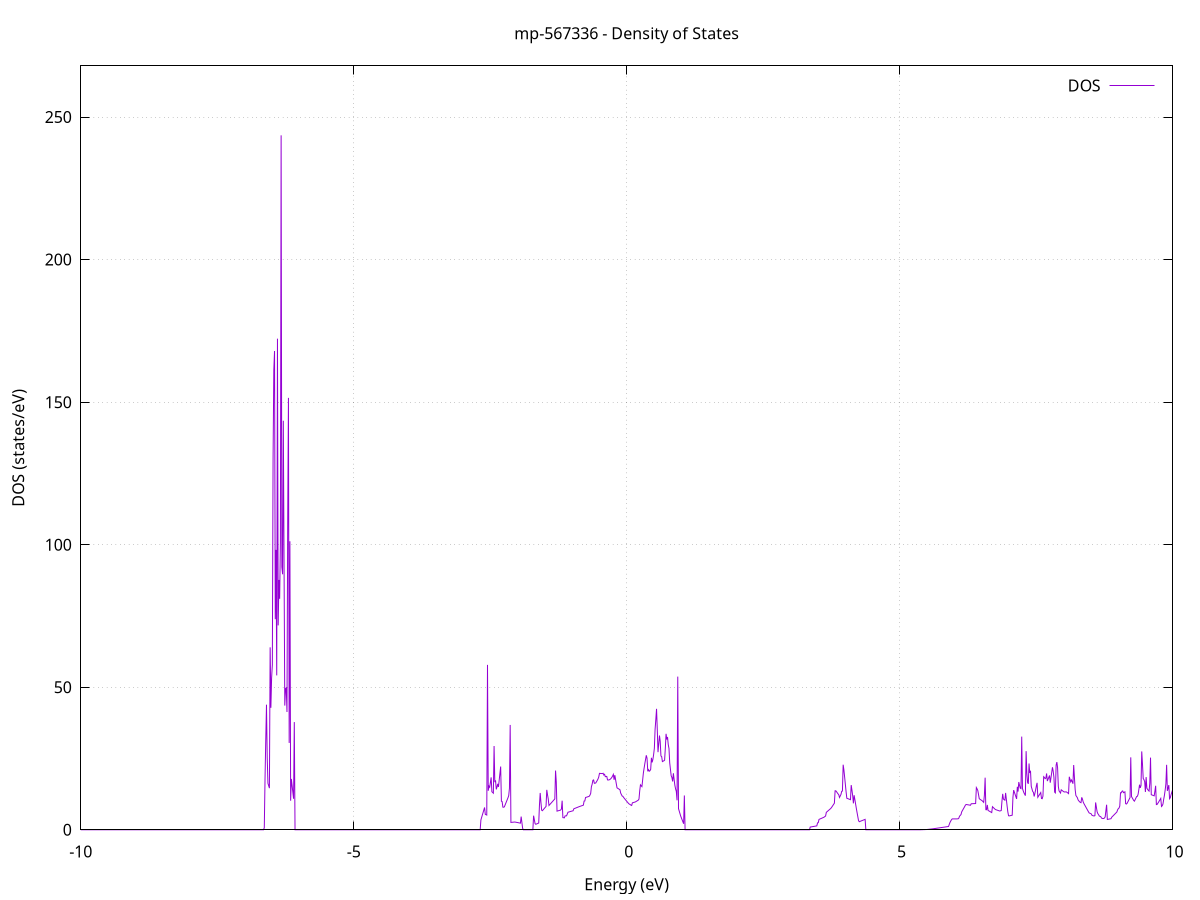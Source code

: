 set title 'mp-567336 - Density of States'
set xlabel 'Energy (eV)'
set ylabel 'DOS (states/eV)'
set grid
set xrange [-10:10]
set yrange [0:267.946]
set xzeroaxis lt -1
set terminal png size 800,600
set output 'mp-567336_dos_gnuplot.png'
plot '-' using 1:2 with lines title 'DOS'
-12.108300 0.000000
-12.094900 0.000000
-12.081500 0.000000
-12.068100 0.000000
-12.054700 0.000000
-12.041300 0.000000
-12.027900 0.000000
-12.014500 0.000000
-12.001100 0.000000
-11.987700 0.000000
-11.974200 0.000000
-11.960800 0.000000
-11.947400 0.000000
-11.934000 0.000000
-11.920600 0.000000
-11.907200 0.000000
-11.893800 0.000000
-11.880400 0.000000
-11.867000 0.000000
-11.853600 0.000000
-11.840200 0.000000
-11.826800 0.000000
-11.813400 0.000000
-11.800000 0.000000
-11.786600 0.000000
-11.773100 0.000000
-11.759700 0.000000
-11.746300 0.000000
-11.732900 0.000000
-11.719500 0.000000
-11.706100 0.000000
-11.692700 0.000000
-11.679300 0.000000
-11.665900 0.000000
-11.652500 0.000000
-11.639100 0.000000
-11.625700 0.000000
-11.612300 0.000000
-11.598900 0.000000
-11.585400 0.000000
-11.572000 0.000000
-11.558600 0.000000
-11.545200 0.000000
-11.531800 0.000000
-11.518400 0.000000
-11.505000 0.000000
-11.491600 0.000000
-11.478200 0.000000
-11.464800 0.000000
-11.451400 0.000000
-11.438000 0.000000
-11.424600 0.000000
-11.411200 0.000000
-11.397800 0.000000
-11.384300 0.000000
-11.370900 0.000000
-11.357500 0.000000
-11.344100 0.000000
-11.330700 0.000000
-11.317300 0.000000
-11.303900 0.000000
-11.290500 0.000000
-11.277100 0.000000
-11.263700 0.000000
-11.250300 0.000000
-11.236900 0.000000
-11.223500 0.000000
-11.210100 0.000000
-11.196600 0.000000
-11.183200 0.000000
-11.169800 0.000000
-11.156400 0.000000
-11.143000 0.000000
-11.129600 0.000000
-11.116200 0.000000
-11.102800 0.000000
-11.089400 0.000000
-11.076000 0.000000
-11.062600 0.000000
-11.049200 0.000000
-11.035800 0.000000
-11.022400 0.000000
-11.009000 0.000000
-10.995500 0.000000
-10.982100 0.000000
-10.968700 0.000000
-10.955300 0.000000
-10.941900 0.000000
-10.928500 0.000000
-10.915100 0.000000
-10.901700 0.000000
-10.888300 0.044000
-10.874900 0.528100
-10.861500 1.012100
-10.848100 1.496200
-10.834700 1.980200
-10.821300 2.464300
-10.807800 2.948300
-10.794400 1.792000
-10.781000 1.860100
-10.767600 2.034700
-10.754200 3.066100
-10.740800 4.118000
-10.727400 5.169900
-10.714000 6.221700
-10.700600 7.273600
-10.687200 7.020100
-10.673800 6.034100
-10.660400 6.254500
-10.647000 6.496200
-10.633600 7.215400
-10.620200 7.955800
-10.606700 8.696100
-10.593300 9.433700
-10.579900 10.171300
-10.566500 10.908900
-10.553100 10.004100
-10.539700 10.380100
-10.526300 10.803100
-10.512900 11.226100
-10.499500 11.649100
-10.486100 12.088500
-10.472700 12.549500
-10.459300 14.502900
-10.445900 15.724400
-10.432500 19.406600
-10.419000 32.897900
-10.405600 30.568200
-10.392200 31.317600
-10.378800 29.403000
-10.365400 25.674700
-10.352000 53.241000
-10.338600 37.093900
-10.325200 20.774800
-10.311800 25.444500
-10.298400 51.560500
-10.285000 44.256700
-10.271600 43.126700
-10.258200 43.792500
-10.244800 77.708500
-10.231400 99.874400
-10.217900 54.862200
-10.204500 9.368300
-10.191100 9.224200
-10.177700 22.192000
-10.164300 20.616900
-10.150900 20.363000
-10.137500 21.988000
-10.124100 35.799500
-10.110700 269.556000
-10.097300 22.916000
-10.083900 0.000000
-10.070500 0.000000
-10.057100 0.000000
-10.043700 0.000000
-10.030200 0.000000
-10.016800 0.000000
-10.003400 0.000000
-9.990000 0.000000
-9.976600 0.000000
-9.963200 0.000000
-9.949800 0.000000
-9.936400 0.000000
-9.923000 0.000000
-9.909600 0.000000
-9.896200 0.000000
-9.882800 0.000000
-9.869400 0.000000
-9.856000 0.000000
-9.842600 0.000000
-9.829100 0.000000
-9.815700 0.000000
-9.802300 0.000000
-9.788900 0.000000
-9.775500 0.000000
-9.762100 0.000000
-9.748700 0.000000
-9.735300 0.000000
-9.721900 0.000000
-9.708500 0.000000
-9.695100 0.000000
-9.681700 0.000000
-9.668300 0.000000
-9.654900 0.000000
-9.641400 0.000000
-9.628000 0.000000
-9.614600 0.000000
-9.601200 0.000000
-9.587800 0.000000
-9.574400 0.000000
-9.561000 0.000000
-9.547600 0.000000
-9.534200 0.000000
-9.520800 0.000000
-9.507400 0.000000
-9.494000 0.000000
-9.480600 0.000000
-9.467200 0.000000
-9.453800 0.000000
-9.440300 0.000000
-9.426900 0.000000
-9.413500 0.000000
-9.400100 0.000000
-9.386700 0.000000
-9.373300 0.000000
-9.359900 0.000000
-9.346500 0.000000
-9.333100 0.000000
-9.319700 0.000000
-9.306300 0.000000
-9.292900 0.000000
-9.279500 0.000000
-9.266100 0.000000
-9.252600 0.000000
-9.239200 0.000000
-9.225800 0.000000
-9.212400 0.000000
-9.199000 0.000000
-9.185600 0.000000
-9.172200 0.000000
-9.158800 0.000000
-9.145400 0.000000
-9.132000 0.000000
-9.118600 0.000000
-9.105200 0.000000
-9.091800 0.000000
-9.078400 0.000000
-9.065000 0.000000
-9.051500 0.000000
-9.038100 0.000000
-9.024700 0.000000
-9.011300 0.000000
-8.997900 0.000000
-8.984500 0.000000
-8.971100 0.000000
-8.957700 0.000000
-8.944300 0.000000
-8.930900 0.000000
-8.917500 0.000000
-8.904100 0.000000
-8.890700 0.000000
-8.877300 0.000000
-8.863800 0.000000
-8.850400 0.000000
-8.837000 0.000000
-8.823600 0.000000
-8.810200 0.000000
-8.796800 0.000000
-8.783400 0.000000
-8.770000 0.000000
-8.756600 0.000000
-8.743200 0.000000
-8.729800 0.000000
-8.716400 0.000000
-8.703000 0.000000
-8.689600 0.000000
-8.676200 0.000000
-8.662700 0.000000
-8.649300 0.000000
-8.635900 0.000000
-8.622500 0.000000
-8.609100 0.000000
-8.595700 0.000000
-8.582300 0.000000
-8.568900 0.000000
-8.555500 0.000000
-8.542100 0.000000
-8.528700 0.000000
-8.515300 0.000000
-8.501900 0.000000
-8.488500 0.000000
-8.475000 0.000000
-8.461600 0.000000
-8.448200 0.000000
-8.434800 0.000000
-8.421400 0.000000
-8.408000 0.000000
-8.394600 0.000000
-8.381200 0.000000
-8.367800 0.000000
-8.354400 0.000000
-8.341000 0.000000
-8.327600 0.000000
-8.314200 0.000000
-8.300800 0.000000
-8.287400 0.000000
-8.273900 0.000000
-8.260500 0.000000
-8.247100 0.000000
-8.233700 0.000000
-8.220300 0.000000
-8.206900 0.000000
-8.193500 0.000000
-8.180100 0.000000
-8.166700 0.000000
-8.153300 0.000000
-8.139900 0.000000
-8.126500 0.000000
-8.113100 0.000000
-8.099700 0.000000
-8.086200 0.000000
-8.072800 0.000000
-8.059400 0.000000
-8.046000 0.000000
-8.032600 0.000000
-8.019200 0.000000
-8.005800 0.000000
-7.992400 0.000000
-7.979000 0.000000
-7.965600 0.000000
-7.952200 0.000000
-7.938800 0.000000
-7.925400 0.000000
-7.912000 0.000000
-7.898600 0.000000
-7.885100 0.000000
-7.871700 0.000000
-7.858300 0.000000
-7.844900 0.000000
-7.831500 0.000000
-7.818100 0.000000
-7.804700 0.000000
-7.791300 0.000000
-7.777900 0.000000
-7.764500 0.000000
-7.751100 0.000000
-7.737700 0.000000
-7.724300 0.000000
-7.710900 0.000000
-7.697400 0.000000
-7.684000 0.000000
-7.670600 0.000000
-7.657200 0.000000
-7.643800 0.000000
-7.630400 0.000000
-7.617000 0.000000
-7.603600 0.000000
-7.590200 0.000000
-7.576800 0.000000
-7.563400 0.000000
-7.550000 0.000000
-7.536600 0.000000
-7.523200 0.000000
-7.509800 0.000000
-7.496300 0.000000
-7.482900 0.000000
-7.469500 0.000000
-7.456100 0.000000
-7.442700 0.000000
-7.429300 0.000000
-7.415900 0.000000
-7.402500 0.000000
-7.389100 0.000000
-7.375700 0.000000
-7.362300 0.000000
-7.348900 0.000000
-7.335500 0.000000
-7.322100 0.000000
-7.308600 0.000000
-7.295200 0.000000
-7.281800 0.000000
-7.268400 0.000000
-7.255000 0.000000
-7.241600 0.000000
-7.228200 0.000000
-7.214800 0.000000
-7.201400 0.000000
-7.188000 0.000000
-7.174600 0.000000
-7.161200 0.000000
-7.147800 0.000000
-7.134400 0.000000
-7.121000 0.000000
-7.107500 0.000000
-7.094100 0.000000
-7.080700 0.000000
-7.067300 0.000000
-7.053900 0.000000
-7.040500 0.000000
-7.027100 0.000000
-7.013700 0.000000
-7.000300 0.000000
-6.986900 0.000000
-6.973500 0.000000
-6.960100 0.000000
-6.946700 0.000000
-6.933300 0.000000
-6.919800 0.000000
-6.906400 0.000000
-6.893000 0.000000
-6.879600 0.000000
-6.866200 0.000000
-6.852800 0.000000
-6.839400 0.000000
-6.826000 0.000000
-6.812600 0.000000
-6.799200 0.000000
-6.785800 0.000000
-6.772400 0.000000
-6.759000 0.000000
-6.745600 0.000000
-6.732200 0.000000
-6.718700 0.000000
-6.705300 0.000000
-6.691900 0.000000
-6.678500 0.000000
-6.665100 0.000000
-6.651700 0.000000
-6.638300 0.720300
-6.624900 17.702900
-6.611500 31.437100
-6.598100 43.886500
-6.584700 25.260200
-6.571300 16.284200
-6.557900 15.442200
-6.544500 14.600300
-6.531000 63.995700
-6.517600 42.795700
-6.504200 53.287300
-6.490800 57.877400
-6.477400 130.037200
-6.464000 161.191700
-6.450600 167.939800
-6.437200 73.854900
-6.423800 98.178300
-6.410400 54.142400
-6.397000 172.258200
-6.383600 71.685000
-6.370200 87.623500
-6.356800 81.026300
-6.343400 100.724400
-6.329900 243.587600
-6.316500 92.187300
-6.303100 89.619200
-6.289700 143.474700
-6.276300 93.167600
-6.262900 43.554300
-6.249500 49.508500
-6.236100 49.766000
-6.222700 41.318300
-6.209300 108.069000
-6.195900 151.486700
-6.182500 30.461600
-6.169100 101.191900
-6.155700 10.185100
-6.142200 17.832200
-6.128800 15.515800
-6.115400 13.199500
-6.102000 10.883200
-6.088600 37.778900
-6.075200 0.000000
-6.061800 0.000000
-6.048400 0.000000
-6.035000 0.000000
-6.021600 0.000000
-6.008200 0.000000
-5.994800 0.000000
-5.981400 0.000000
-5.968000 0.000000
-5.954600 0.000000
-5.941100 0.000000
-5.927700 0.000000
-5.914300 0.000000
-5.900900 0.000000
-5.887500 0.000000
-5.874100 0.000000
-5.860700 0.000000
-5.847300 0.000000
-5.833900 0.000000
-5.820500 0.000000
-5.807100 0.000000
-5.793700 0.000000
-5.780300 0.000000
-5.766900 0.000000
-5.753500 0.000000
-5.740000 0.000000
-5.726600 0.000000
-5.713200 0.000000
-5.699800 0.000000
-5.686400 0.000000
-5.673000 0.000000
-5.659600 0.000000
-5.646200 0.000000
-5.632800 0.000000
-5.619400 0.000000
-5.606000 0.000000
-5.592600 0.000000
-5.579200 0.000000
-5.565800 0.000000
-5.552300 0.000000
-5.538900 0.000000
-5.525500 0.000000
-5.512100 0.000000
-5.498700 0.000000
-5.485300 0.000000
-5.471900 0.000000
-5.458500 0.000000
-5.445100 0.000000
-5.431700 0.000000
-5.418300 0.000000
-5.404900 0.000000
-5.391500 0.000000
-5.378100 0.000000
-5.364700 0.000000
-5.351200 0.000000
-5.337800 0.000000
-5.324400 0.000000
-5.311000 0.000000
-5.297600 0.000000
-5.284200 0.000000
-5.270800 0.000000
-5.257400 0.000000
-5.244000 0.000000
-5.230600 0.000000
-5.217200 0.000000
-5.203800 0.000000
-5.190400 0.000000
-5.177000 0.000000
-5.163500 0.000000
-5.150100 0.000000
-5.136700 0.000000
-5.123300 0.000000
-5.109900 0.000000
-5.096500 0.000000
-5.083100 0.000000
-5.069700 0.000000
-5.056300 0.000000
-5.042900 0.000000
-5.029500 0.000000
-5.016100 0.000000
-5.002700 0.000000
-4.989300 0.000000
-4.975900 0.000000
-4.962400 0.000000
-4.949000 0.000000
-4.935600 0.000000
-4.922200 0.000000
-4.908800 0.000000
-4.895400 0.000000
-4.882000 0.000000
-4.868600 0.000000
-4.855200 0.000000
-4.841800 0.000000
-4.828400 0.000000
-4.815000 0.000000
-4.801600 0.000000
-4.788200 0.000000
-4.774700 0.000000
-4.761300 0.000000
-4.747900 0.000000
-4.734500 0.000000
-4.721100 0.000000
-4.707700 0.000000
-4.694300 0.000000
-4.680900 0.000000
-4.667500 0.000000
-4.654100 0.000000
-4.640700 0.000000
-4.627300 0.000000
-4.613900 0.000000
-4.600500 0.000000
-4.587100 0.000000
-4.573600 0.000000
-4.560200 0.000000
-4.546800 0.000000
-4.533400 0.000000
-4.520000 0.000000
-4.506600 0.000000
-4.493200 0.000000
-4.479800 0.000000
-4.466400 0.000000
-4.453000 0.000000
-4.439600 0.000000
-4.426200 0.000000
-4.412800 0.000000
-4.399400 0.000000
-4.385900 0.000000
-4.372500 0.000000
-4.359100 0.000000
-4.345700 0.000000
-4.332300 0.000000
-4.318900 0.000000
-4.305500 0.000000
-4.292100 0.000000
-4.278700 0.000000
-4.265300 0.000000
-4.251900 0.000000
-4.238500 0.000000
-4.225100 0.000000
-4.211700 0.000000
-4.198300 0.000000
-4.184800 0.000000
-4.171400 0.000000
-4.158000 0.000000
-4.144600 0.000000
-4.131200 0.000000
-4.117800 0.000000
-4.104400 0.000000
-4.091000 0.000000
-4.077600 0.000000
-4.064200 0.000000
-4.050800 0.000000
-4.037400 0.000000
-4.024000 0.000000
-4.010600 0.000000
-3.997100 0.000000
-3.983700 0.000000
-3.970300 0.000000
-3.956900 0.000000
-3.943500 0.000000
-3.930100 0.000000
-3.916700 0.000000
-3.903300 0.000000
-3.889900 0.000000
-3.876500 0.000000
-3.863100 0.000000
-3.849700 0.000000
-3.836300 0.000000
-3.822900 0.000000
-3.809500 0.000000
-3.796000 0.000000
-3.782600 0.000000
-3.769200 0.000000
-3.755800 0.000000
-3.742400 0.000000
-3.729000 0.000000
-3.715600 0.000000
-3.702200 0.000000
-3.688800 0.000000
-3.675400 0.000000
-3.662000 0.000000
-3.648600 0.000000
-3.635200 0.000000
-3.621800 0.000000
-3.608300 0.000000
-3.594900 0.000000
-3.581500 0.000000
-3.568100 0.000000
-3.554700 0.000000
-3.541300 0.000000
-3.527900 0.000000
-3.514500 0.000000
-3.501100 0.000000
-3.487700 0.000000
-3.474300 0.000000
-3.460900 0.000000
-3.447500 0.000000
-3.434100 0.000000
-3.420700 0.000000
-3.407200 0.000000
-3.393800 0.000000
-3.380400 0.000000
-3.367000 0.000000
-3.353600 0.000000
-3.340200 0.000000
-3.326800 0.000000
-3.313400 0.000000
-3.300000 0.000000
-3.286600 0.000000
-3.273200 0.000000
-3.259800 0.000000
-3.246400 0.000000
-3.233000 0.000000
-3.219500 0.000000
-3.206100 0.000000
-3.192700 0.000000
-3.179300 0.000000
-3.165900 0.000000
-3.152500 0.000000
-3.139100 0.000000
-3.125700 0.000000
-3.112300 0.000000
-3.098900 0.000000
-3.085500 0.000000
-3.072100 0.000000
-3.058700 0.000000
-3.045300 0.000000
-3.031900 0.000000
-3.018400 0.000000
-3.005000 0.000000
-2.991600 0.000000
-2.978200 0.000000
-2.964800 0.000000
-2.951400 0.000000
-2.938000 0.000000
-2.924600 0.000000
-2.911200 0.000000
-2.897800 0.000000
-2.884400 0.000000
-2.871000 0.000000
-2.857600 0.000000
-2.844200 0.000000
-2.830700 0.000000
-2.817300 0.000000
-2.803900 0.000000
-2.790500 0.000000
-2.777100 0.000000
-2.763700 0.000000
-2.750300 0.000000
-2.736900 0.000000
-2.723500 0.000000
-2.710100 0.000000
-2.696700 0.000000
-2.683300 0.000000
-2.669900 3.468300
-2.656500 4.339700
-2.643100 5.211100
-2.629600 6.082500
-2.616200 6.953900
-2.602800 7.825300
-2.589400 5.396100
-2.576000 5.282000
-2.562600 5.167800
-2.549200 57.849400
-2.535800 13.682400
-2.522400 15.301700
-2.509000 14.934300
-2.495600 16.655600
-2.482200 18.376800
-2.468800 13.334500
-2.455400 13.084300
-2.441900 12.834100
-2.428500 29.376500
-2.415100 16.712900
-2.401700 17.326000
-2.388300 14.173400
-2.374900 14.999200
-2.361500 16.102300
-2.348100 15.044800
-2.334700 17.423100
-2.321300 19.801400
-2.307900 22.179700
-2.294500 10.026800
-2.281100 9.878200
-2.267700 7.944800
-2.254300 7.906200
-2.240800 8.026300
-2.227400 8.666100
-2.214000 9.305900
-2.200600 9.945600
-2.187200 10.585400
-2.173800 11.229500
-2.160400 11.983900
-2.147000 14.577400
-2.133600 36.762000
-2.120200 2.579900
-2.106800 2.607300
-2.093400 2.634600
-2.080000 2.662000
-2.066600 2.689400
-2.053100 2.716800
-2.039700 2.692800
-2.026300 2.640100
-2.012900 2.587300
-1.999500 2.534600
-1.986100 2.481800
-1.972700 2.429100
-1.959300 2.376300
-1.945900 2.323500
-1.932500 4.621600
-1.919100 2.570100
-1.905700 0.518500
-1.892300 0.000000
-1.878900 0.000000
-1.865500 0.000000
-1.852000 0.000000
-1.838600 0.000000
-1.825200 0.000000
-1.811800 0.000000
-1.798400 0.000000
-1.785000 0.000000
-1.771600 0.000000
-1.758200 0.000000
-1.744800 0.000000
-1.731400 0.000000
-1.718000 0.000000
-1.704600 4.945500
-1.691200 3.558100
-1.677800 2.170700
-1.664300 1.919500
-1.650900 2.032500
-1.637500 2.145500
-1.624100 2.258600
-1.610700 2.371600
-1.597300 8.614100
-1.583900 12.903700
-1.570500 9.692700
-1.557100 6.871100
-1.543700 6.686500
-1.530300 6.988000
-1.516900 7.289400
-1.503500 7.590900
-1.490100 7.892400
-1.476700 8.193800
-1.463200 14.000100
-1.449800 12.293000
-1.436400 10.834300
-1.423000 8.517700
-1.409600 8.806100
-1.396200 9.094600
-1.382800 9.383000
-1.369400 9.671400
-1.356000 9.959900
-1.342600 10.248300
-1.329200 10.536700
-1.315800 10.825200
-1.302400 20.779900
-1.289000 16.716200
-1.275500 6.541400
-1.262100 6.616000
-1.248700 6.690600
-1.235300 6.765200
-1.221900 6.839800
-1.208500 6.914500
-1.195100 7.287100
-1.181700 10.198300
-1.168300 4.271000
-1.154900 4.223800
-1.141500 4.178700
-1.128100 4.870400
-1.114700 4.879400
-1.101300 4.888400
-1.087900 5.507800
-1.074400 6.155400
-1.061000 6.231000
-1.047600 6.306600
-1.034200 6.382100
-1.020800 6.457700
-1.007400 6.528600
-0.994000 6.600600
-0.980600 6.672600
-0.967200 7.364000
-0.953800 7.466900
-0.940400 7.569700
-0.927000 7.672600
-0.913600 7.775500
-0.900200 7.878300
-0.886700 7.981200
-0.873300 8.084000
-0.859900 8.178200
-0.846500 8.269100
-0.833100 8.360100
-0.819700 8.451000
-0.806300 8.541900
-0.792900 8.632900
-0.779500 10.056200
-0.766100 10.123500
-0.752700 11.321800
-0.739300 11.403900
-0.725900 11.486100
-0.712500 11.568200
-0.699100 11.651300
-0.685600 11.744700
-0.672200 12.144100
-0.658800 12.740100
-0.645400 15.122900
-0.632000 15.982600
-0.618600 17.343200
-0.605200 17.479500
-0.591800 16.308300
-0.578400 16.323800
-0.565000 16.444200
-0.551600 16.877600
-0.538200 17.319600
-0.524800 17.808300
-0.511400 18.489200
-0.497900 19.790800
-0.484500 19.768000
-0.471100 19.745200
-0.457700 19.722400
-0.444300 19.699500
-0.430900 19.815600
-0.417500 19.203000
-0.404100 19.438900
-0.390700 18.620600
-0.377300 18.700100
-0.363900 18.701500
-0.350500 17.493100
-0.337100 17.468700
-0.323700 17.470200
-0.310300 17.626900
-0.296800 17.786900
-0.283400 18.069700
-0.270000 18.425500
-0.256600 18.902600
-0.243200 19.433200
-0.229800 17.522000
-0.216400 19.157700
-0.203000 17.644200
-0.189600 16.130800
-0.176200 14.701100
-0.162800 14.538400
-0.149400 14.375700
-0.136000 14.213000
-0.122600 14.050300
-0.109100 12.873600
-0.095700 12.342500
-0.082300 11.837900
-0.068900 11.726900
-0.055500 11.357600
-0.042100 11.013600
-0.028700 10.702300
-0.015300 10.391000
-0.001900 10.079700
0.011500 9.768400
0.024900 9.457100
0.038300 9.171300
0.051700 8.966300
0.065100 8.847900
0.078500 8.633200
0.092000 8.526600
0.105400 9.456000
0.118800 9.525400
0.132200 9.603700
0.145600 9.681900
0.159000 9.760100
0.172400 9.911200
0.185800 10.067200
0.199200 10.223100
0.212600 10.379100
0.226000 10.776400
0.239400 13.646700
0.252800 15.754000
0.266200 15.418400
0.279700 15.139000
0.293100 17.424500
0.306500 19.927600
0.319900 21.609300
0.333300 23.213600
0.346700 24.671100
0.360100 26.128600
0.373500 25.097100
0.386900 20.508500
0.400300 21.079200
0.413700 20.542100
0.427100 20.716100
0.440500 21.177600
0.453900 25.254900
0.467300 23.650500
0.480800 24.677300
0.494200 26.402200
0.507600 28.574200
0.521000 35.169700
0.534400 38.658700
0.547800 42.415800
0.561200 35.146300
0.574600 27.221400
0.588000 30.124500
0.601400 33.067100
0.614800 31.043900
0.628200 25.887800
0.641600 25.675900
0.655000 23.921100
0.668500 24.060300
0.681900 24.199600
0.695300 24.395300
0.708700 28.595300
0.722100 33.658400
0.735500 31.669300
0.748900 32.542000
0.762300 29.859700
0.775700 28.516500
0.789100 23.464100
0.802500 21.175600
0.815900 18.950200
0.829300 18.318700
0.842700 16.956500
0.856100 19.825300
0.869600 17.673500
0.883000 15.647800
0.896400 14.342300
0.909800 13.441600
0.923200 10.338600
0.936600 53.716300
0.950000 7.421200
0.963400 6.547800
0.976800 5.674400
0.990200 4.806100
1.003600 4.132400
1.017000 3.458700
1.030400 2.785000
1.043800 2.111300
1.057300 12.031300
1.070700 0.000000
1.084100 0.000000
1.097500 0.000000
1.110900 0.000000
1.124300 0.000000
1.137700 0.000000
1.151100 0.000000
1.164500 0.000000
1.177900 0.000000
1.191300 0.000000
1.204700 0.000000
1.218100 0.000000
1.231500 0.000000
1.244900 0.000000
1.258400 0.000000
1.271800 0.000000
1.285200 0.000000
1.298600 0.000000
1.312000 0.000000
1.325400 0.000000
1.338800 0.000000
1.352200 0.000000
1.365600 0.000000
1.379000 0.000000
1.392400 0.000000
1.405800 0.000000
1.419200 0.000000
1.432600 0.000000
1.446100 0.000000
1.459500 0.000000
1.472900 0.000000
1.486300 0.000000
1.499700 0.000000
1.513100 0.000000
1.526500 0.000000
1.539900 0.000000
1.553300 0.000000
1.566700 0.000000
1.580100 0.000000
1.593500 0.000000
1.606900 0.000000
1.620300 0.000000
1.633700 0.000000
1.647200 0.000000
1.660600 0.000000
1.674000 0.000000
1.687400 0.000000
1.700800 0.000000
1.714200 0.000000
1.727600 0.000000
1.741000 0.000000
1.754400 0.000000
1.767800 0.000000
1.781200 0.000000
1.794600 0.000000
1.808000 0.000000
1.821400 0.000000
1.834900 0.000000
1.848300 0.000000
1.861700 0.000000
1.875100 0.000000
1.888500 0.000000
1.901900 0.000000
1.915300 0.000000
1.928700 0.000000
1.942100 0.000000
1.955500 0.000000
1.968900 0.000000
1.982300 0.000000
1.995700 0.000000
2.009100 0.000000
2.022500 0.000000
2.036000 0.000000
2.049400 0.000000
2.062800 0.000000
2.076200 0.000000
2.089600 0.000000
2.103000 0.000000
2.116400 0.000000
2.129800 0.000000
2.143200 0.000000
2.156600 0.000000
2.170000 0.000000
2.183400 0.000000
2.196800 0.000000
2.210200 0.000000
2.223700 0.000000
2.237100 0.000000
2.250500 0.000000
2.263900 0.000000
2.277300 0.000000
2.290700 0.000000
2.304100 0.000000
2.317500 0.000000
2.330900 0.000000
2.344300 0.000000
2.357700 0.000000
2.371100 0.000000
2.384500 0.000000
2.397900 0.000000
2.411300 0.000000
2.424800 0.000000
2.438200 0.000000
2.451600 0.000000
2.465000 0.000000
2.478400 0.000000
2.491800 0.000000
2.505200 0.000000
2.518600 0.000000
2.532000 0.000000
2.545400 0.000000
2.558800 0.000000
2.572200 0.000000
2.585600 0.000000
2.599000 0.000000
2.612500 0.000000
2.625900 0.000000
2.639300 0.000000
2.652700 0.000000
2.666100 0.000000
2.679500 0.000000
2.692900 0.000000
2.706300 0.000000
2.719700 0.000000
2.733100 0.000000
2.746500 0.000000
2.759900 0.000000
2.773300 0.000000
2.786700 0.000000
2.800100 0.000000
2.813600 0.000000
2.827000 0.000000
2.840400 0.000000
2.853800 0.000000
2.867200 0.000000
2.880600 0.000000
2.894000 0.000000
2.907400 0.000000
2.920800 0.000000
2.934200 0.000000
2.947600 0.000000
2.961000 0.000000
2.974400 0.000000
2.987800 0.000000
3.001300 0.000000
3.014700 0.000000
3.028100 0.000000
3.041500 0.000000
3.054900 0.000000
3.068300 0.000000
3.081700 0.000000
3.095100 0.000000
3.108500 0.000000
3.121900 0.000000
3.135300 0.000000
3.148700 0.000000
3.162100 0.000000
3.175500 0.000000
3.188900 0.000000
3.202400 0.000000
3.215800 0.000000
3.229200 0.000000
3.242600 0.000000
3.256000 0.000000
3.269400 0.000000
3.282800 0.000000
3.296200 0.000000
3.309600 0.000000
3.323000 0.000000
3.336400 0.000000
3.349800 0.000000
3.363200 0.960800
3.376600 0.998800
3.390100 1.045000
3.403500 1.091100
3.416900 1.137200
3.430300 1.183300
3.443700 1.229400
3.457100 1.275500
3.470500 1.321600
3.483900 1.367800
3.497300 2.421600
3.510700 2.499900
3.524100 3.635800
3.537500 3.748600
3.550900 3.861300
3.564300 3.974100
3.577700 4.086900
3.591200 4.199700
3.604600 4.312400
3.618000 4.438700
3.631400 4.632800
3.644800 4.826900
3.658200 6.120300
3.671600 6.344400
3.685000 6.568500
3.698400 6.792600
3.711800 7.016800
3.725200 7.240900
3.738600 7.465000
3.752000 7.764300
3.765400 8.155000
3.778900 8.545600
3.792300 8.936300
3.805700 9.327000
3.819100 13.681900
3.832500 13.663300
3.845900 13.320500
3.859300 12.958400
3.872700 12.596400
3.886100 12.278600
3.899500 11.328800
3.912900 11.858900
3.926300 12.389100
3.939700 13.483700
3.953100 13.591200
3.966500 22.819800
3.980000 21.001100
3.993400 18.509300
4.006800 15.920100
4.020200 13.330900
4.033600 11.053900
4.047000 10.955900
4.060400 10.857900
4.073800 10.759900
4.087200 10.662000
4.100600 10.564000
4.114000 15.676800
4.127400 13.886600
4.140800 11.991200
4.154200 9.277400
4.167700 12.113000
4.181100 10.572600
4.194500 9.032300
4.207900 7.491900
4.221300 6.035300
4.234700 4.630200
4.248100 3.225100
4.261500 2.826600
4.274900 2.930000
4.288300 3.033500
4.301700 3.137000
4.315100 3.240400
4.328500 3.343900
4.341900 3.447400
4.355300 3.550800
4.368800 3.654300
4.382200 0.000000
4.395600 0.000000
4.409000 0.000000
4.422400 0.000000
4.435800 0.000000
4.449200 0.000000
4.462600 0.000000
4.476000 0.000000
4.489400 0.000000
4.502800 0.000000
4.516200 0.000000
4.529600 0.000000
4.543000 0.000000
4.556500 0.000000
4.569900 0.000000
4.583300 0.000000
4.596700 0.000000
4.610100 0.000000
4.623500 0.000000
4.636900 0.000000
4.650300 0.000000
4.663700 0.000000
4.677100 0.000000
4.690500 0.000000
4.703900 0.000000
4.717300 0.000000
4.730700 0.000000
4.744100 0.000000
4.757600 0.000000
4.771000 0.000000
4.784400 0.000000
4.797800 0.000000
4.811200 0.000000
4.824600 0.000000
4.838000 0.000000
4.851400 0.000000
4.864800 0.000000
4.878200 0.000000
4.891600 0.000000
4.905000 0.000000
4.918400 0.000000
4.931800 0.000000
4.945300 0.000000
4.958700 0.000000
4.972100 0.000000
4.985500 0.000000
4.998900 0.000000
5.012300 0.000000
5.025700 0.000000
5.039100 0.000000
5.052500 0.000000
5.065900 0.000000
5.079300 0.000000
5.092700 0.000000
5.106100 0.000000
5.119500 0.000000
5.132900 0.000000
5.146400 0.000000
5.159800 0.000000
5.173200 0.000000
5.186600 0.000000
5.200000 0.000000
5.213400 0.000000
5.226800 0.000000
5.240200 0.000000
5.253600 0.000000
5.267000 0.000000
5.280400 0.000000
5.293800 0.000000
5.307200 0.000000
5.320600 0.000000
5.334100 0.000000
5.347500 0.000000
5.360900 0.000000
5.374300 0.000000
5.387700 0.007500
5.401100 0.017200
5.414500 0.026900
5.427900 0.036700
5.441300 0.046400
5.454700 0.056200
5.468100 0.065900
5.481500 0.075600
5.494900 0.088500
5.508300 0.115900
5.521700 0.144800
5.535200 0.173600
5.548600 0.202500
5.562000 0.231400
5.575400 0.260300
5.588800 0.289200
5.602200 0.318100
5.615600 0.350500
5.629000 0.388800
5.642400 0.427100
5.655800 0.465300
5.669200 0.503600
5.682600 0.541900
5.696000 0.580200
5.709400 0.618500
5.722800 0.656700
5.736300 0.695000
5.749700 0.733300
5.763100 0.771600
5.776500 0.809900
5.789900 0.848100
5.803300 0.886400
5.816700 0.924700
5.830100 0.963000
5.843500 1.001300
5.856900 1.039500
5.870300 1.077800
5.883700 1.116100
5.897100 1.154400
5.910500 1.889100
5.924000 2.576600
5.937400 3.064700
5.950800 3.505100
5.964200 3.810100
5.977600 3.812500
5.991000 3.814900
6.004400 3.817200
6.017800 3.819600
6.031200 3.822000
6.044600 3.824400
6.058000 3.826800
6.071400 3.829200
6.084800 4.042500
6.098200 4.753000
6.111600 5.040200
6.125100 5.327400
6.138500 6.298100
6.151900 6.753900
6.165300 7.209600
6.178700 7.665400
6.192100 8.121200
6.205500 8.623500
6.218900 8.874800
6.232300 8.829300
6.245700 8.783800
6.259100 8.738300
6.272500 8.692800
6.285900 8.647300
6.299300 8.601800
6.312800 9.125900
6.326200 9.138600
6.339600 9.151200
6.353000 9.163900
6.366400 9.176500
6.379800 9.189200
6.393200 9.201900
6.406600 14.794400
6.420000 14.349100
6.433400 13.754000
6.446800 12.320900
6.460200 10.887800
6.473600 10.700500
6.487000 10.527300
6.500400 10.354000
6.513900 10.164100
6.527300 9.890000
6.540700 9.615800
6.554100 12.161900
6.567500 18.263200
6.580900 7.046400
6.594300 7.031900
6.607700 8.712300
6.621100 6.791300
6.634500 6.639800
6.647900 6.488200
6.661300 6.336700
6.674700 6.185100
6.688100 6.033600
6.701600 8.095700
6.715000 7.847200
6.728400 7.598700
6.741800 7.350800
6.755200 7.106700
6.768600 7.017400
6.782000 6.928100
6.795400 6.838800
6.808800 6.749500
6.822200 6.660200
6.835600 6.581700
6.849000 6.658200
6.862400 6.734800
6.875800 10.067200
6.889200 12.599900
6.902700 10.765800
6.916100 10.569600
6.929500 10.373500
6.942900 12.922000
6.956300 10.654400
6.969700 8.386800
6.983100 6.297400
6.996500 4.925100
7.009900 4.870600
7.023300 4.930600
7.036700 4.990700
7.050100 5.050800
7.063500 5.110900
7.076900 11.356800
7.090400 13.912200
7.103800 13.142000
7.117200 12.371900
7.130600 11.601800
7.144000 10.831700
7.157400 15.068800
7.170800 13.414800
7.184200 16.747200
7.197600 15.620800
7.211000 14.585800
7.224400 14.446800
7.237800 32.673300
7.251200 14.523100
7.264600 13.671000
7.278000 12.998000
7.291500 12.468300
7.304900 11.979000
7.318300 27.583800
7.331700 19.770800
7.345100 16.614600
7.358500 16.111600
7.371900 23.239500
7.385300 19.910500
7.398700 20.702100
7.412100 15.274400
7.425500 14.332000
7.438900 13.440700
7.452300 13.108100
7.465700 11.683900
7.479200 12.772900
7.492600 13.999900
7.506000 15.424200
7.519400 16.468400
7.532800 11.398600
7.546200 11.812300
7.559600 12.225900
7.573000 12.639600
7.586400 13.053300
7.599800 10.962400
7.613200 10.903600
7.626600 11.798500
7.640000 18.620800
7.653400 18.351500
7.666800 17.923500
7.680300 18.135400
7.693700 19.757400
7.707100 17.084900
7.720500 17.739600
7.733900 18.394200
7.747300 19.048900
7.760700 16.517800
7.774100 18.319200
7.787500 20.120600
7.800900 21.922000
7.814300 20.552300
7.827700 18.412600
7.841100 13.202500
7.854500 12.944400
7.868000 22.659500
7.881400 23.742900
7.894800 21.802500
7.908200 15.232000
7.921600 13.647200
7.935000 13.266700
7.948400 12.886200
7.961800 14.011700
7.975200 13.818500
7.988600 13.625400
8.002000 13.432300
8.015400 13.268600
8.028800 13.274700
8.042200 13.280800
8.055600 13.286900
8.069100 13.106900
8.082500 12.897700
8.095900 12.686900
8.109300 18.591500
8.122700 17.694500
8.136100 16.797600
8.149500 17.454900
8.162900 16.895100
8.176300 16.157300
8.189700 22.721300
8.203100 18.437900
8.216500 14.154400
8.229900 12.035900
8.243300 11.655000
8.256800 11.274000
8.270200 10.496800
8.283600 10.147400
8.297000 9.847100
8.310400 9.609400
8.323800 9.501800
8.337200 11.371500
8.350600 10.758800
8.364000 9.750000
8.377400 9.178600
8.390800 8.716100
8.404200 8.253500
8.417600 7.791000
8.431000 7.328500
8.444400 6.865900
8.457900 6.403400
8.471300 5.940900
8.484700 5.810400
8.498100 5.693000
8.511500 5.575500
8.524900 5.077000
8.538300 4.979700
8.551700 4.882400
8.565100 4.857600
8.578500 4.955800
8.591900 9.580500
8.605300 7.951000
8.618700 6.337700
8.632100 5.659700
8.645600 5.317900
8.659000 4.820400
8.672400 4.707000
8.685800 4.593600
8.699200 4.106200
8.712600 4.014400
8.726000 3.922600
8.739400 3.953000
8.752800 4.118700
8.766200 4.496500
8.779600 6.638600
8.793000 8.780700
8.806400 3.622800
8.819800 3.674700
8.833200 3.726500
8.846700 3.778400
8.860100 3.830300
8.873500 3.882100
8.886900 4.405800
8.900300 4.666700
8.913700 4.927600
8.927100 5.188600
8.940500 5.449500
8.953900 5.710400
8.967300 5.971300
8.980700 6.232300
8.994100 6.982700
9.007500 7.410500
9.020900 7.637100
9.034400 8.339300
9.047800 12.988300
9.061200 12.950400
9.074600 13.508600
9.088000 13.629400
9.101400 13.019800
9.114800 13.147900
9.128200 13.301500
9.141600 9.158100
9.155000 9.026300
9.168400 9.278900
9.181800 9.786000
9.195200 10.293100
9.208600 10.800300
9.222000 11.307400
9.235500 25.407700
9.248900 11.670000
9.262300 11.206300
9.275700 10.742600
9.289100 10.278900
9.302500 10.034700
9.315900 10.572000
9.329300 11.109300
9.342700 11.646600
9.356100 11.739300
9.369500 12.436200
9.382900 14.018800
9.396300 15.817500
9.409700 14.698600
9.423200 15.523200
9.436600 27.482700
9.450000 23.060400
9.463400 18.010300
9.476800 17.580500
9.490200 16.895900
9.503600 13.257200
9.517000 18.474600
9.530400 14.592200
9.543800 14.185300
9.557200 13.815500
9.570600 13.562900
9.584000 16.322600
9.597400 25.318000
9.610800 12.300700
9.624300 12.201700
9.637700 12.102800
9.651100 12.003800
9.664500 11.904900
9.677900 13.579100
9.691300 15.437800
9.704700 8.835800
9.718100 8.896100
9.731500 9.299000
9.744900 9.702000
9.758300 10.132600
9.771700 10.568900
9.785100 11.005300
9.798500 8.173700
9.812000 8.440500
9.825400 9.038800
9.838800 10.684400
9.852200 12.094300
9.865600 13.940000
9.879000 16.152700
9.892400 22.785400
9.905800 13.640600
9.919200 14.602000
9.932600 15.682000
9.946000 10.883800
9.959400 11.233000
9.972800 12.272800
9.986200 13.090600
9.999600 13.908500
10.013100 12.555500
10.026500 13.422700
10.039900 9.085400
10.053300 9.849700
10.066700 10.364000
10.080100 10.878300
10.093500 12.210800
10.106900 11.120400
10.120300 10.915400
10.133700 10.710400
10.147100 10.505400
10.160500 10.300400
10.173900 10.097800
10.187300 10.312300
10.200800 8.754800
10.214200 8.833900
10.227600 8.913000
10.241000 8.992100
10.254400 9.071200
10.267800 10.943100
10.281200 10.964300
10.294600 10.985500
10.308000 11.006800
10.321400 11.028000
10.334800 11.049200
10.348200 9.662600
10.361600 9.657300
10.375000 9.724800
10.388400 9.792300
10.401900 8.642900
10.415300 8.653900
10.428700 8.683000
10.442100 8.760800
10.455500 48.301900
10.468900 9.425000
10.482300 9.382800
10.495700 9.352500
10.509100 9.322100
10.522500 7.670100
10.535900 7.573400
10.549300 7.476700
10.562700 7.380000
10.576100 7.283400
10.589600 7.198300
10.603000 7.116900
10.616400 7.035600
10.629800 6.954300
10.643200 6.873000
10.656600 6.791700
10.670000 8.450200
10.683400 8.594100
10.696800 9.585700
10.710200 9.737800
10.723600 9.889900
10.737000 10.042100
10.750400 10.194200
10.763800 10.346300
10.777200 10.498500
10.790700 10.650600
10.804100 10.815700
10.817500 10.854500
10.830900 10.630500
10.844300 8.493000
10.857700 8.437000
10.871100 8.381000
10.884500 8.325000
10.897900 8.268900
10.911300 8.212900
10.924700 8.839900
10.938100 9.087400
10.951500 9.005000
10.964900 8.935900
10.978400 8.866800
10.991800 8.797700
11.005200 8.728600
11.018600 8.659400
11.032000 8.590300
11.045400 9.620800
11.058800 9.522900
11.072200 9.425000
11.085600 9.328000
11.099000 9.235000
11.112400 9.142000
11.125800 9.049000
11.139200 8.956000
11.152600 8.651700
11.166000 8.606300
11.179500 8.508000
11.192900 8.995500
11.206300 8.812900
11.219700 11.590200
11.233100 11.327200
11.246500 11.064100
11.259900 10.801100
11.273300 10.538100
11.286700 10.275000
11.300100 10.094300
11.313500 13.321700
11.326900 14.590900
11.340300 13.644300
11.353700 13.067600
11.367200 12.408700
11.380600 11.673100
11.394000 10.937500
11.407400 10.278600
11.420800 10.010400
11.434200 10.376400
11.447600 10.066700
11.461000 9.757000
11.474400 9.600600
11.487800 9.008500
11.501200 15.785500
11.514600 11.966200
11.528000 9.374600
11.541400 9.432500
11.554800 9.552900
11.568300 9.687800
11.581700 9.855500
11.595100 10.054300
11.608500 12.056200
11.621900 11.702000
11.635300 11.359400
11.648700 11.281100
11.662100 9.129500
11.675500 8.955400
11.688900 9.488100
11.702300 9.544600
11.715700 9.518600
11.729100 9.491200
11.742500 9.463800
11.756000 9.436400
11.769400 9.409000
11.782800 9.381600
11.796200 10.052000
11.809600 12.581800
11.823000 15.168000
11.836400 11.240200
11.849800 11.347000
11.863200 11.355500
11.876600 11.364100
11.890000 14.670400
11.903400 16.075200
11.916800 18.475000
11.930200 19.983800
11.943600 16.652400
11.957100 13.406500
11.970500 12.795400
11.983900 13.648100
11.997300 14.500800
12.010700 15.353400
12.024100 12.056100
12.037500 12.126500
12.050900 50.288400
12.064300 11.157300
12.077700 11.197400
12.091100 11.237500
12.104500 11.277700
12.117900 11.317800
12.131300 15.350900
12.144800 12.548100
12.158200 9.781900
12.171600 9.856000
12.185000 9.930100
12.198400 8.444800
12.211800 8.454400
12.225200 8.521500
12.238600 10.712300
12.252000 10.069000
12.265400 9.425700
12.278800 9.411400
12.292200 9.293300
12.305600 8.719700
12.319000 8.537900
12.332400 8.822100
12.345900 11.200400
12.359300 10.263500
12.372700 9.326700
12.386100 8.389800
12.399500 7.580200
12.412900 6.926600
12.426300 8.012000
12.439700 8.108000
12.453100 8.204000
12.466500 8.300000
12.479900 8.396000
12.493300 8.492000
12.506700 8.587900
12.520100 8.683900
12.533600 8.779900
12.547000 8.875900
12.560400 8.971900
12.573800 10.726700
12.587200 10.898400
12.600600 11.070100
12.614000 11.241800
12.627400 11.413500
12.640800 11.585200
12.654200 9.758300
12.667600 8.525700
12.681000 9.241600
12.694400 9.416200
12.707800 9.590800
12.721200 9.765400
12.734700 9.940000
12.748100 10.114600
12.761500 10.289200
12.774900 10.464900
12.788300 10.672400
12.801700 10.882400
12.815100 10.701500
12.828500 7.744100
12.841900 7.914300
12.855300 8.084500
12.868700 8.254700
12.882100 7.201900
12.895500 8.257100
12.908900 7.813200
12.922400 7.369300
12.935800 6.925300
12.949200 6.481400
12.962600 6.332600
12.976000 6.475100
12.989400 6.617600
13.002800 8.433200
13.016200 9.014100
13.029600 10.163500
13.043000 10.295700
13.056400 5.023600
13.069800 5.028800
13.083200 5.034000
13.096600 5.039200
13.110000 5.044400
13.123500 5.049700
13.136900 5.054900
13.150300 47.234500
13.163700 20.458300
13.177100 13.090900
13.190500 4.231900
13.203900 4.683100
13.217300 4.702600
13.230700 4.368600
13.244100 4.018400
13.257500 3.668300
13.270900 3.318100
13.284300 3.119700
13.297700 2.970700
13.311200 2.821700
13.324600 2.672700
13.338000 2.523700
13.351400 2.374700
13.364800 2.225700
13.378200 2.076700
13.391600 1.927700
13.405000 1.778700
13.418400 0.508800
13.431800 0.468400
13.445200 0.353900
13.458600 0.239400
13.472000 0.124900
13.485400 0.010400
13.498800 0.000000
13.512300 0.000000
13.525700 0.000000
13.539100 0.000000
13.552500 0.000000
13.565900 0.000000
13.579300 0.000000
13.592700 0.000000
13.606100 0.000000
13.619500 0.000000
13.632900 0.000000
13.646300 0.000000
13.659700 0.000000
13.673100 0.000000
13.686500 0.000000
13.700000 0.000000
13.713400 0.000000
13.726800 0.000000
13.740200 0.000000
13.753600 0.000000
13.767000 0.000000
13.780400 0.000000
13.793800 0.000000
13.807200 0.000000
13.820600 0.000000
13.834000 0.000000
13.847400 0.000000
13.860800 0.000000
13.874200 0.000000
13.887600 0.000000
13.901100 0.000000
13.914500 0.000000
13.927900 0.000000
13.941300 0.000000
13.954700 0.000000
13.968100 0.000000
13.981500 0.000000
13.994900 0.000000
14.008300 0.000000
14.021700 0.000000
14.035100 0.000000
14.048500 0.000000
14.061900 0.000000
14.075300 0.000000
14.088800 0.000000
14.102200 0.000000
14.115600 0.000000
14.129000 0.000000
14.142400 0.000000
14.155800 0.000000
14.169200 0.000000
14.182600 0.000000
14.196000 0.000000
14.209400 0.000000
14.222800 0.000000
14.236200 0.000000
14.249600 0.000000
14.263000 0.000000
14.276400 0.000000
14.289900 0.000000
14.303300 0.000000
14.316700 0.000000
14.330100 0.000000
14.343500 0.000000
14.356900 0.000000
14.370300 0.000000
14.383700 0.000000
14.397100 0.000000
14.410500 0.000000
14.423900 0.000000
14.437300 0.000000
14.450700 0.000000
14.464100 0.000000
14.477600 0.000000
14.491000 0.000000
14.504400 0.000000
14.517800 0.000000
14.531200 0.000000
14.544600 0.000000
14.558000 0.000000
14.571400 0.000000
14.584800 0.000000
14.598200 0.000000
14.611600 0.000000
14.625000 0.000000
14.638400 0.000000
14.651800 0.000000
14.665200 0.000000
14.678700 0.000000
14.692100 0.000000
14.705500 0.000000
e
